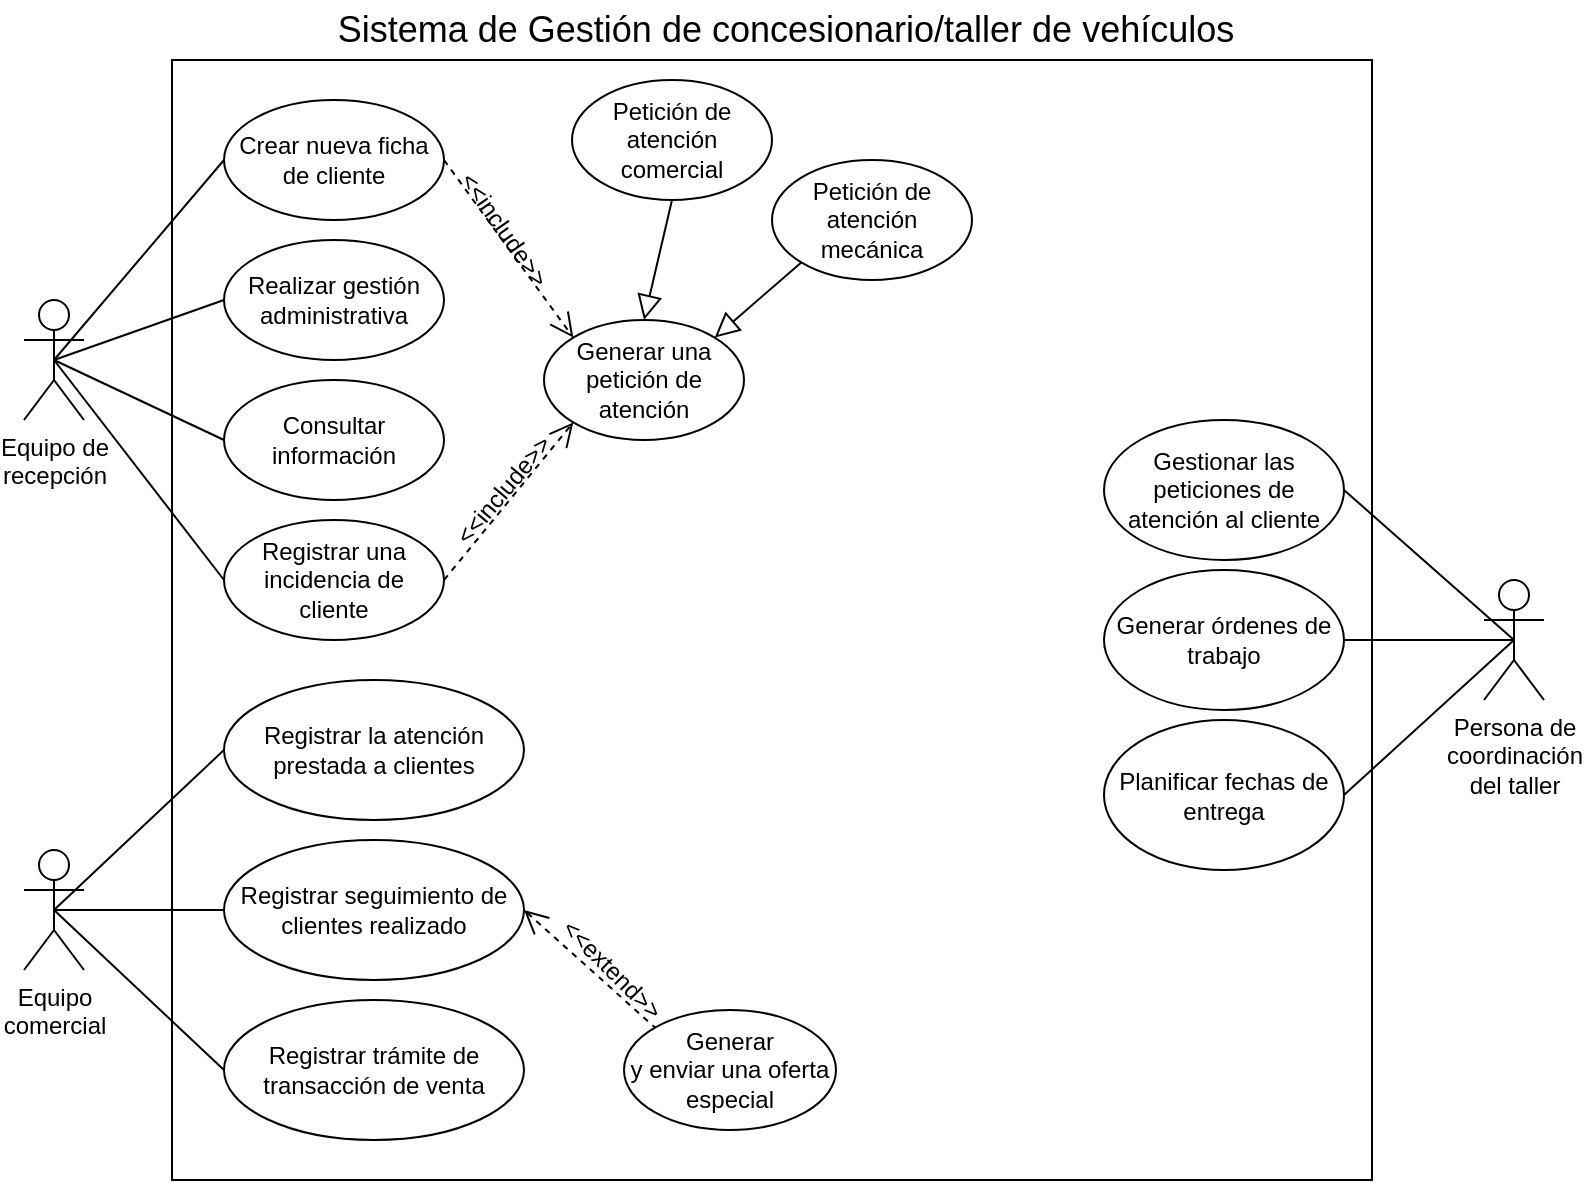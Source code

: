 <mxfile version="24.8.0">
  <diagram name="Página-1" id="3mGfVXeW0ym5mfjnD2Wh">
    <mxGraphModel dx="1393" dy="763" grid="1" gridSize="10" guides="1" tooltips="1" connect="1" arrows="1" fold="1" page="1" pageScale="1" pageWidth="827" pageHeight="1169" math="0" shadow="0">
      <root>
        <mxCell id="0" />
        <mxCell id="1" parent="0" />
        <mxCell id="w2tpclSXWUgtCCPEmnj7-1" value="" style="rounded=0;whiteSpace=wrap;html=1;" parent="1" vertex="1">
          <mxGeometry x="107" y="70" width="600" height="560" as="geometry" />
        </mxCell>
        <mxCell id="w2tpclSXWUgtCCPEmnj7-3" value="&lt;font style=&quot;font-size: 18px;&quot;&gt;Sistema de Gestión de concesionario/taller de vehículos&lt;/font&gt;" style="text;html=1;align=center;verticalAlign=middle;whiteSpace=wrap;rounded=0;" parent="1" vertex="1">
          <mxGeometry x="184" y="40" width="460" height="30" as="geometry" />
        </mxCell>
        <mxCell id="w2tpclSXWUgtCCPEmnj7-4" value="Equipo de&lt;div&gt;recepción&lt;/div&gt;" style="shape=umlActor;verticalLabelPosition=bottom;verticalAlign=top;html=1;outlineConnect=0;" parent="1" vertex="1">
          <mxGeometry x="33" y="190" width="30" height="60" as="geometry" />
        </mxCell>
        <mxCell id="w2tpclSXWUgtCCPEmnj7-8" value="Crear nueva ficha de cliente" style="ellipse;whiteSpace=wrap;html=1;" parent="1" vertex="1">
          <mxGeometry x="133" y="90" width="110" height="60" as="geometry" />
        </mxCell>
        <mxCell id="w2tpclSXWUgtCCPEmnj7-9" value="" style="endArrow=none;html=1;rounded=0;exitX=0.5;exitY=0.5;exitDx=0;exitDy=0;exitPerimeter=0;entryX=0;entryY=0.5;entryDx=0;entryDy=0;" parent="1" source="w2tpclSXWUgtCCPEmnj7-4" target="w2tpclSXWUgtCCPEmnj7-8" edge="1">
          <mxGeometry width="50" height="50" relative="1" as="geometry">
            <mxPoint x="283" y="250" as="sourcePoint" />
            <mxPoint x="333" y="200" as="targetPoint" />
          </mxGeometry>
        </mxCell>
        <mxCell id="w2tpclSXWUgtCCPEmnj7-10" value="Generar una petición de atención" style="ellipse;whiteSpace=wrap;html=1;" parent="1" vertex="1">
          <mxGeometry x="293" y="200" width="100" height="60" as="geometry" />
        </mxCell>
        <mxCell id="w2tpclSXWUgtCCPEmnj7-11" value="Realizar gestión administrativa" style="ellipse;whiteSpace=wrap;html=1;" parent="1" vertex="1">
          <mxGeometry x="133" y="160" width="110" height="60" as="geometry" />
        </mxCell>
        <mxCell id="w2tpclSXWUgtCCPEmnj7-12" value="Consultar información" style="ellipse;whiteSpace=wrap;html=1;" parent="1" vertex="1">
          <mxGeometry x="133" y="230" width="110" height="60" as="geometry" />
        </mxCell>
        <mxCell id="w2tpclSXWUgtCCPEmnj7-13" value="Registrar una incidencia de cliente" style="ellipse;whiteSpace=wrap;html=1;" parent="1" vertex="1">
          <mxGeometry x="133" y="300" width="110" height="60" as="geometry" />
        </mxCell>
        <mxCell id="w2tpclSXWUgtCCPEmnj7-14" value="" style="endArrow=none;html=1;rounded=0;entryX=0;entryY=1;entryDx=0;entryDy=0;exitX=1;exitY=0;exitDx=0;exitDy=0;startArrow=block;startFill=0;sourcePerimeterSpacing=0;startSize=10;" parent="1" source="w2tpclSXWUgtCCPEmnj7-10" target="w2tpclSXWUgtCCPEmnj7-23" edge="1">
          <mxGeometry width="50" height="50" relative="1" as="geometry">
            <mxPoint x="373" y="190" as="sourcePoint" />
            <mxPoint x="423" y="140" as="targetPoint" />
          </mxGeometry>
        </mxCell>
        <mxCell id="w2tpclSXWUgtCCPEmnj7-16" value="" style="endArrow=open;dashed=1;html=1;rounded=0;exitX=1;exitY=0.5;exitDx=0;exitDy=0;entryX=0;entryY=1;entryDx=0;entryDy=0;endSize=10;endFill=0;" parent="1" source="w2tpclSXWUgtCCPEmnj7-13" target="w2tpclSXWUgtCCPEmnj7-10" edge="1">
          <mxGeometry width="50" height="50" relative="1" as="geometry">
            <mxPoint x="273" y="320" as="sourcePoint" />
            <mxPoint x="323" y="270" as="targetPoint" />
          </mxGeometry>
        </mxCell>
        <mxCell id="w2tpclSXWUgtCCPEmnj7-17" value="" style="endArrow=open;dashed=1;html=1;rounded=0;exitX=1;exitY=0.5;exitDx=0;exitDy=0;entryX=0;entryY=0;entryDx=0;entryDy=0;startArrow=none;startFill=0;endFill=0;endSize=10;" parent="1" source="w2tpclSXWUgtCCPEmnj7-8" target="w2tpclSXWUgtCCPEmnj7-10" edge="1">
          <mxGeometry width="50" height="50" relative="1" as="geometry">
            <mxPoint x="253" y="340" as="sourcePoint" />
            <mxPoint x="318" y="261" as="targetPoint" />
          </mxGeometry>
        </mxCell>
        <mxCell id="w2tpclSXWUgtCCPEmnj7-18" value="" style="endArrow=none;html=1;rounded=0;exitX=0.5;exitY=0.5;exitDx=0;exitDy=0;exitPerimeter=0;entryX=0;entryY=0.5;entryDx=0;entryDy=0;" parent="1" source="w2tpclSXWUgtCCPEmnj7-4" target="w2tpclSXWUgtCCPEmnj7-11" edge="1">
          <mxGeometry width="50" height="50" relative="1" as="geometry">
            <mxPoint x="58" y="250" as="sourcePoint" />
            <mxPoint x="143" y="130" as="targetPoint" />
          </mxGeometry>
        </mxCell>
        <mxCell id="w2tpclSXWUgtCCPEmnj7-19" value="" style="endArrow=none;html=1;rounded=0;exitX=0.5;exitY=0.5;exitDx=0;exitDy=0;exitPerimeter=0;entryX=0;entryY=0.5;entryDx=0;entryDy=0;" parent="1" source="w2tpclSXWUgtCCPEmnj7-4" target="w2tpclSXWUgtCCPEmnj7-12" edge="1">
          <mxGeometry width="50" height="50" relative="1" as="geometry">
            <mxPoint x="58" y="250" as="sourcePoint" />
            <mxPoint x="143" y="200" as="targetPoint" />
          </mxGeometry>
        </mxCell>
        <mxCell id="w2tpclSXWUgtCCPEmnj7-20" value="" style="endArrow=none;html=1;rounded=0;exitX=0.5;exitY=0.5;exitDx=0;exitDy=0;exitPerimeter=0;entryX=0;entryY=0.5;entryDx=0;entryDy=0;" parent="1" source="w2tpclSXWUgtCCPEmnj7-4" target="w2tpclSXWUgtCCPEmnj7-13" edge="1">
          <mxGeometry width="50" height="50" relative="1" as="geometry">
            <mxPoint x="58" y="250" as="sourcePoint" />
            <mxPoint x="143" y="270" as="targetPoint" />
          </mxGeometry>
        </mxCell>
        <mxCell id="w2tpclSXWUgtCCPEmnj7-22" value="Petición de atención comercial" style="ellipse;whiteSpace=wrap;html=1;" parent="1" vertex="1">
          <mxGeometry x="307" y="80" width="100" height="60" as="geometry" />
        </mxCell>
        <mxCell id="w2tpclSXWUgtCCPEmnj7-23" value="Petición de atención mecánica" style="ellipse;whiteSpace=wrap;html=1;" parent="1" vertex="1">
          <mxGeometry x="407" y="120" width="100" height="60" as="geometry" />
        </mxCell>
        <mxCell id="w2tpclSXWUgtCCPEmnj7-24" value="" style="endArrow=none;html=1;rounded=0;entryX=0.5;entryY=1;entryDx=0;entryDy=0;exitX=0.5;exitY=0;exitDx=0;exitDy=0;startArrow=block;startFill=0;startSize=10;" parent="1" source="w2tpclSXWUgtCCPEmnj7-10" target="w2tpclSXWUgtCCPEmnj7-22" edge="1">
          <mxGeometry width="50" height="50" relative="1" as="geometry">
            <mxPoint x="388" y="219" as="sourcePoint" />
            <mxPoint x="473" y="180" as="targetPoint" />
          </mxGeometry>
        </mxCell>
        <mxCell id="w2tpclSXWUgtCCPEmnj7-25" value="&amp;lt;&amp;lt;include&amp;gt;&amp;gt;" style="text;html=1;align=center;verticalAlign=middle;whiteSpace=wrap;rounded=0;rotation=55;" parent="1" vertex="1">
          <mxGeometry x="253" y="150" width="40" height="10" as="geometry" />
        </mxCell>
        <mxCell id="w2tpclSXWUgtCCPEmnj7-27" value="&amp;lt;&amp;lt;include&amp;gt;&amp;gt;" style="text;html=1;align=center;verticalAlign=middle;whiteSpace=wrap;rounded=0;rotation=-50;" parent="1" vertex="1">
          <mxGeometry x="253" y="280" width="40" height="10" as="geometry" />
        </mxCell>
        <mxCell id="w2tpclSXWUgtCCPEmnj7-29" value="Equipo&lt;div&gt;comercial&lt;/div&gt;" style="shape=umlActor;verticalLabelPosition=bottom;verticalAlign=top;html=1;outlineConnect=0;" parent="1" vertex="1">
          <mxGeometry x="33" y="465" width="30" height="60" as="geometry" />
        </mxCell>
        <mxCell id="w2tpclSXWUgtCCPEmnj7-30" value="" style="endArrow=none;html=1;rounded=0;exitX=0.5;exitY=0.5;exitDx=0;exitDy=0;exitPerimeter=0;entryX=0;entryY=0.5;entryDx=0;entryDy=0;" parent="1" source="w2tpclSXWUgtCCPEmnj7-29" target="w2tpclSXWUgtCCPEmnj7-32" edge="1">
          <mxGeometry width="50" height="50" relative="1" as="geometry">
            <mxPoint x="93" y="520" as="sourcePoint" />
            <mxPoint x="143" y="470" as="targetPoint" />
          </mxGeometry>
        </mxCell>
        <mxCell id="w2tpclSXWUgtCCPEmnj7-32" value="Registrar la atención prestada a clientes" style="ellipse;whiteSpace=wrap;html=1;" parent="1" vertex="1">
          <mxGeometry x="133" y="380" width="150" height="70" as="geometry" />
        </mxCell>
        <mxCell id="w2tpclSXWUgtCCPEmnj7-33" value="Registrar seguimiento de clientes realizado" style="ellipse;whiteSpace=wrap;html=1;" parent="1" vertex="1">
          <mxGeometry x="133" y="460" width="150" height="70" as="geometry" />
        </mxCell>
        <mxCell id="w2tpclSXWUgtCCPEmnj7-34" value="" style="endArrow=none;html=1;rounded=0;exitX=0.5;exitY=0.5;exitDx=0;exitDy=0;exitPerimeter=0;entryX=0;entryY=0.5;entryDx=0;entryDy=0;" parent="1" source="w2tpclSXWUgtCCPEmnj7-29" target="w2tpclSXWUgtCCPEmnj7-33" edge="1">
          <mxGeometry width="50" height="50" relative="1" as="geometry">
            <mxPoint x="58" y="530" as="sourcePoint" />
            <mxPoint x="143" y="425" as="targetPoint" />
          </mxGeometry>
        </mxCell>
        <mxCell id="w2tpclSXWUgtCCPEmnj7-35" value="" style="endArrow=none;html=1;rounded=0;exitX=0.5;exitY=0.5;exitDx=0;exitDy=0;exitPerimeter=0;entryX=0;entryY=0.5;entryDx=0;entryDy=0;" parent="1" source="w2tpclSXWUgtCCPEmnj7-29" target="w2tpclSXWUgtCCPEmnj7-36" edge="1">
          <mxGeometry width="50" height="50" relative="1" as="geometry">
            <mxPoint x="58" y="530" as="sourcePoint" />
            <mxPoint x="143" y="505" as="targetPoint" />
          </mxGeometry>
        </mxCell>
        <mxCell id="w2tpclSXWUgtCCPEmnj7-36" value="Registrar trámite de transacción de venta" style="ellipse;whiteSpace=wrap;html=1;" parent="1" vertex="1">
          <mxGeometry x="133" y="540" width="150" height="70" as="geometry" />
        </mxCell>
        <mxCell id="w2tpclSXWUgtCCPEmnj7-37" value="&lt;br&gt;Generar&lt;br&gt;y enviar una oferta especial&lt;div&gt;&lt;br/&gt;&lt;/div&gt;" style="ellipse;whiteSpace=wrap;html=1;" parent="1" vertex="1">
          <mxGeometry x="333" y="545" width="106" height="60" as="geometry" />
        </mxCell>
        <mxCell id="w2tpclSXWUgtCCPEmnj7-39" value="" style="endArrow=none;dashed=1;html=1;rounded=0;entryX=0;entryY=0;entryDx=0;entryDy=0;exitX=1;exitY=0.5;exitDx=0;exitDy=0;startArrow=open;startFill=0;startSize=10;" parent="1" source="w2tpclSXWUgtCCPEmnj7-33" target="w2tpclSXWUgtCCPEmnj7-37" edge="1">
          <mxGeometry width="50" height="50" relative="1" as="geometry">
            <mxPoint x="273" y="390" as="sourcePoint" />
            <mxPoint x="323" y="340" as="targetPoint" />
          </mxGeometry>
        </mxCell>
        <mxCell id="w2tpclSXWUgtCCPEmnj7-40" value="&amp;lt;&amp;lt;extend&amp;gt;&amp;gt;" style="text;html=1;align=center;verticalAlign=middle;whiteSpace=wrap;rounded=0;rotation=45;" parent="1" vertex="1">
          <mxGeometry x="307" y="520" width="40" height="10" as="geometry" />
        </mxCell>
        <mxCell id="w2tpclSXWUgtCCPEmnj7-42" value="Persona de&lt;div&gt;coordinación&lt;/div&gt;&lt;div&gt;del taller&lt;/div&gt;" style="shape=umlActor;verticalLabelPosition=bottom;verticalAlign=top;html=1;outlineConnect=0;" parent="1" vertex="1">
          <mxGeometry x="763" y="330" width="30" height="60" as="geometry" />
        </mxCell>
        <mxCell id="w2tpclSXWUgtCCPEmnj7-45" value="Gestionar las peticiones de atención al cliente" style="ellipse;whiteSpace=wrap;html=1;" parent="1" vertex="1">
          <mxGeometry x="573" y="250" width="120" height="70" as="geometry" />
        </mxCell>
        <mxCell id="w2tpclSXWUgtCCPEmnj7-47" value="Generar órdenes de trabajo" style="ellipse;whiteSpace=wrap;html=1;" parent="1" vertex="1">
          <mxGeometry x="573" y="325" width="120" height="70" as="geometry" />
        </mxCell>
        <mxCell id="w2tpclSXWUgtCCPEmnj7-48" value="Planificar fechas de entrega" style="ellipse;whiteSpace=wrap;html=1;" parent="1" vertex="1">
          <mxGeometry x="573" y="400" width="120" height="75" as="geometry" />
        </mxCell>
        <mxCell id="w2tpclSXWUgtCCPEmnj7-49" value="" style="endArrow=none;html=1;rounded=0;entryX=0.5;entryY=0.5;entryDx=0;entryDy=0;entryPerimeter=0;exitX=1;exitY=0.5;exitDx=0;exitDy=0;" parent="1" source="w2tpclSXWUgtCCPEmnj7-45" target="w2tpclSXWUgtCCPEmnj7-42" edge="1">
          <mxGeometry width="50" height="50" relative="1" as="geometry">
            <mxPoint x="453" y="430" as="sourcePoint" />
            <mxPoint x="503" y="380" as="targetPoint" />
          </mxGeometry>
        </mxCell>
        <mxCell id="w2tpclSXWUgtCCPEmnj7-50" value="" style="endArrow=none;html=1;rounded=0;entryX=0.5;entryY=0.5;entryDx=0;entryDy=0;entryPerimeter=0;exitX=1;exitY=0.5;exitDx=0;exitDy=0;" parent="1" source="w2tpclSXWUgtCCPEmnj7-47" target="w2tpclSXWUgtCCPEmnj7-42" edge="1">
          <mxGeometry width="50" height="50" relative="1" as="geometry">
            <mxPoint x="677" y="350" as="sourcePoint" />
            <mxPoint x="758" y="370" as="targetPoint" />
          </mxGeometry>
        </mxCell>
        <mxCell id="w2tpclSXWUgtCCPEmnj7-51" value="" style="endArrow=none;html=1;rounded=0;entryX=0.5;entryY=0.5;entryDx=0;entryDy=0;entryPerimeter=0;exitX=1;exitY=0.5;exitDx=0;exitDy=0;" parent="1" source="w2tpclSXWUgtCCPEmnj7-48" target="w2tpclSXWUgtCCPEmnj7-42" edge="1">
          <mxGeometry width="50" height="50" relative="1" as="geometry">
            <mxPoint x="677" y="470" as="sourcePoint" />
            <mxPoint x="758" y="370" as="targetPoint" />
          </mxGeometry>
        </mxCell>
      </root>
    </mxGraphModel>
  </diagram>
</mxfile>
